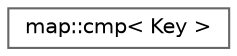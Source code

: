 digraph "类继承关系图"
{
 // LATEX_PDF_SIZE
  bgcolor="transparent";
  edge [fontname=Helvetica,fontsize=10,labelfontname=Helvetica,labelfontsize=10];
  node [fontname=Helvetica,fontsize=10,shape=box,height=0.2,width=0.4];
  rankdir="LR";
  Node0 [id="Node000000",label="map::cmp\< Key \>",height=0.2,width=0.4,color="grey40", fillcolor="white", style="filled",URL="$structmap_1_1cmp.html",tooltip=" "];
}
